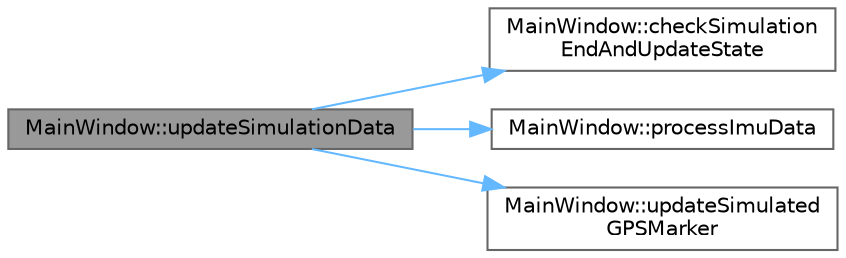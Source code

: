 digraph "MainWindow::updateSimulationData"
{
 // LATEX_PDF_SIZE
  bgcolor="transparent";
  edge [fontname=Helvetica,fontsize=10,labelfontname=Helvetica,labelfontsize=10];
  node [fontname=Helvetica,fontsize=10,shape=box,height=0.2,width=0.4];
  rankdir="LR";
  Node1 [id="Node000001",label="MainWindow::updateSimulationData",height=0.2,width=0.4,color="gray40", fillcolor="grey60", style="filled", fontcolor="black",tooltip="Aktualizuje dane w trybie symulacji."];
  Node1 -> Node2 [id="edge1_Node000001_Node000002",color="steelblue1",style="solid",tooltip=" "];
  Node2 [id="Node000002",label="MainWindow::checkSimulation\lEndAndUpdateState",height=0.2,width=0.4,color="grey40", fillcolor="white", style="filled",URL="$class_main_window.html#afa40e1a2abe5498fff8e6ef43f03e952",tooltip="Sprawdza, czy osiągnięto koniec danych symulacyjnych i aktualizuje stan."];
  Node1 -> Node3 [id="edge2_Node000001_Node000003",color="steelblue1",style="solid",tooltip=" "];
  Node3 [id="Node000003",label="MainWindow::processImuData",height=0.2,width=0.4,color="grey40", fillcolor="white", style="filled",URL="$class_main_window.html#afac01f211b7972dc1d5ec4f8a1aaf7cb",tooltip="Przetwarza surowy wektor danych sensorycznych."];
  Node1 -> Node4 [id="edge3_Node000001_Node000004",color="steelblue1",style="solid",tooltip=" "];
  Node4 [id="Node000004",label="MainWindow::updateSimulated\lGPSMarker",height=0.2,width=0.4,color="grey40", fillcolor="white", style="filled",URL="$class_main_window.html#afe979219ae90701550fd7db098f08ac9",tooltip="Aktualizuje pozycję markera GPS w trybie symulacji."];
}
